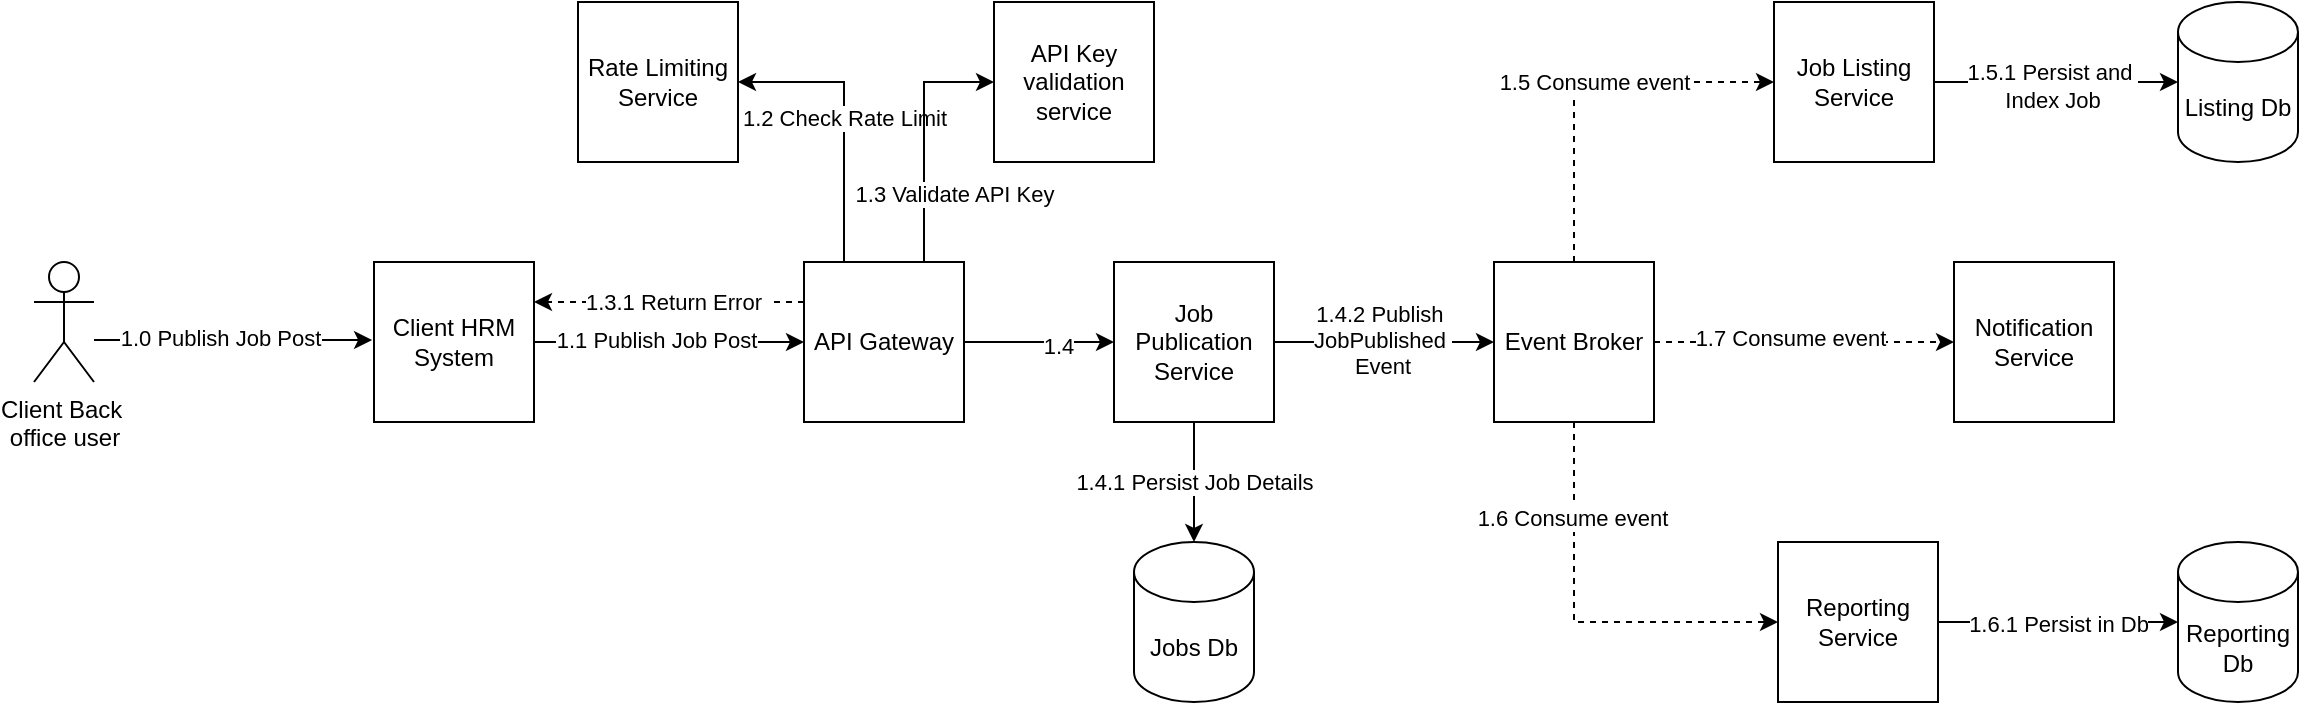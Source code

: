 <mxfile version="24.7.17">
  <diagram name="Page-1" id="phf9DnkRjvYBPiEJwiXr">
    <mxGraphModel dx="1026" dy="650" grid="1" gridSize="10" guides="1" tooltips="1" connect="1" arrows="1" fold="1" page="1" pageScale="1" pageWidth="850" pageHeight="1100" math="0" shadow="0">
      <root>
        <mxCell id="0" />
        <mxCell id="1" parent="0" />
        <mxCell id="8HTdIrDG02oSPZCt0YjX-1" value="Client Back&amp;nbsp;&lt;div&gt;office user&lt;/div&gt;" style="shape=umlActor;verticalLabelPosition=bottom;verticalAlign=top;html=1;outlineConnect=0;" vertex="1" parent="1">
          <mxGeometry x="40" y="140" width="30" height="60" as="geometry" />
        </mxCell>
        <mxCell id="8HTdIrDG02oSPZCt0YjX-8" style="edgeStyle=orthogonalEdgeStyle;rounded=0;orthogonalLoop=1;jettySize=auto;html=1;entryX=0;entryY=0.5;entryDx=0;entryDy=0;" edge="1" parent="1" source="8HTdIrDG02oSPZCt0YjX-2" target="8HTdIrDG02oSPZCt0YjX-7">
          <mxGeometry relative="1" as="geometry" />
        </mxCell>
        <mxCell id="8HTdIrDG02oSPZCt0YjX-9" value="1.1 Publish Job Post" style="edgeLabel;html=1;align=center;verticalAlign=middle;resizable=0;points=[];" vertex="1" connectable="0" parent="8HTdIrDG02oSPZCt0YjX-8">
          <mxGeometry x="-0.418" y="-2" relative="1" as="geometry">
            <mxPoint x="21" y="-3" as="offset" />
          </mxGeometry>
        </mxCell>
        <mxCell id="8HTdIrDG02oSPZCt0YjX-2" value="Client HRM System" style="whiteSpace=wrap;html=1;aspect=fixed;" vertex="1" parent="1">
          <mxGeometry x="210" y="140" width="80" height="80" as="geometry" />
        </mxCell>
        <mxCell id="8HTdIrDG02oSPZCt0YjX-4" style="edgeStyle=orthogonalEdgeStyle;rounded=0;orthogonalLoop=1;jettySize=auto;html=1;entryX=-0.012;entryY=0.375;entryDx=0;entryDy=0;entryPerimeter=0;" edge="1" parent="1">
          <mxGeometry relative="1" as="geometry">
            <mxPoint x="70" y="179" as="sourcePoint" />
            <mxPoint x="209.04" y="179" as="targetPoint" />
          </mxGeometry>
        </mxCell>
        <mxCell id="8HTdIrDG02oSPZCt0YjX-5" value="1.0 Publish Job Post" style="edgeLabel;html=1;align=center;verticalAlign=middle;resizable=0;points=[];" vertex="1" connectable="0" parent="8HTdIrDG02oSPZCt0YjX-4">
          <mxGeometry x="-0.102" y="-1" relative="1" as="geometry">
            <mxPoint y="-2" as="offset" />
          </mxGeometry>
        </mxCell>
        <mxCell id="8HTdIrDG02oSPZCt0YjX-6" value="Rate Limiting Service" style="whiteSpace=wrap;html=1;aspect=fixed;" vertex="1" parent="1">
          <mxGeometry x="312" y="10" width="80" height="80" as="geometry" />
        </mxCell>
        <mxCell id="8HTdIrDG02oSPZCt0YjX-10" value="1.2 Check Rate Limit" style="edgeStyle=orthogonalEdgeStyle;rounded=0;orthogonalLoop=1;jettySize=auto;html=1;entryX=1;entryY=0.5;entryDx=0;entryDy=0;exitX=0.25;exitY=0;exitDx=0;exitDy=0;" edge="1" parent="1" source="8HTdIrDG02oSPZCt0YjX-7" target="8HTdIrDG02oSPZCt0YjX-6">
          <mxGeometry x="0.007" relative="1" as="geometry">
            <mxPoint as="offset" />
          </mxGeometry>
        </mxCell>
        <mxCell id="8HTdIrDG02oSPZCt0YjX-14" style="edgeStyle=orthogonalEdgeStyle;rounded=0;orthogonalLoop=1;jettySize=auto;html=1;entryX=1;entryY=0.25;entryDx=0;entryDy=0;exitX=0;exitY=0.25;exitDx=0;exitDy=0;dashed=1;" edge="1" parent="1" source="8HTdIrDG02oSPZCt0YjX-7" target="8HTdIrDG02oSPZCt0YjX-2">
          <mxGeometry relative="1" as="geometry" />
        </mxCell>
        <mxCell id="8HTdIrDG02oSPZCt0YjX-15" value="1.3.1 Return Error&amp;nbsp;" style="edgeLabel;html=1;align=center;verticalAlign=middle;resizable=0;points=[];" vertex="1" connectable="0" parent="8HTdIrDG02oSPZCt0YjX-14">
          <mxGeometry x="-0.259" y="1" relative="1" as="geometry">
            <mxPoint x="-14" y="-1" as="offset" />
          </mxGeometry>
        </mxCell>
        <mxCell id="8HTdIrDG02oSPZCt0YjX-19" style="edgeStyle=orthogonalEdgeStyle;rounded=0;orthogonalLoop=1;jettySize=auto;html=1;" edge="1" parent="1" source="8HTdIrDG02oSPZCt0YjX-7" target="8HTdIrDG02oSPZCt0YjX-16">
          <mxGeometry relative="1" as="geometry" />
        </mxCell>
        <mxCell id="8HTdIrDG02oSPZCt0YjX-20" value="1.4" style="edgeLabel;html=1;align=center;verticalAlign=middle;resizable=0;points=[];" vertex="1" connectable="0" parent="8HTdIrDG02oSPZCt0YjX-19">
          <mxGeometry x="0.253" y="-2" relative="1" as="geometry">
            <mxPoint as="offset" />
          </mxGeometry>
        </mxCell>
        <mxCell id="8HTdIrDG02oSPZCt0YjX-39" style="edgeStyle=orthogonalEdgeStyle;rounded=0;orthogonalLoop=1;jettySize=auto;html=1;entryX=0;entryY=0.5;entryDx=0;entryDy=0;exitX=0.75;exitY=0;exitDx=0;exitDy=0;" edge="1" parent="1" source="8HTdIrDG02oSPZCt0YjX-7" target="8HTdIrDG02oSPZCt0YjX-11">
          <mxGeometry relative="1" as="geometry" />
        </mxCell>
        <mxCell id="8HTdIrDG02oSPZCt0YjX-40" value="1.3 Validate API Key" style="edgeLabel;html=1;align=center;verticalAlign=middle;resizable=0;points=[];" vertex="1" connectable="0" parent="8HTdIrDG02oSPZCt0YjX-39">
          <mxGeometry x="-0.456" relative="1" as="geometry">
            <mxPoint x="15" as="offset" />
          </mxGeometry>
        </mxCell>
        <mxCell id="8HTdIrDG02oSPZCt0YjX-7" value="API Gateway" style="whiteSpace=wrap;html=1;aspect=fixed;" vertex="1" parent="1">
          <mxGeometry x="425" y="140" width="80" height="80" as="geometry" />
        </mxCell>
        <mxCell id="8HTdIrDG02oSPZCt0YjX-11" value="API Key validation service" style="whiteSpace=wrap;html=1;aspect=fixed;" vertex="1" parent="1">
          <mxGeometry x="520" y="10" width="80" height="80" as="geometry" />
        </mxCell>
        <mxCell id="8HTdIrDG02oSPZCt0YjX-18" value="1.4.1 Persist Job Details" style="edgeStyle=orthogonalEdgeStyle;rounded=0;orthogonalLoop=1;jettySize=auto;html=1;" edge="1" parent="1" source="8HTdIrDG02oSPZCt0YjX-16" target="8HTdIrDG02oSPZCt0YjX-17">
          <mxGeometry relative="1" as="geometry" />
        </mxCell>
        <mxCell id="8HTdIrDG02oSPZCt0YjX-22" style="edgeStyle=orthogonalEdgeStyle;rounded=0;orthogonalLoop=1;jettySize=auto;html=1;entryX=0;entryY=0.5;entryDx=0;entryDy=0;" edge="1" parent="1" source="8HTdIrDG02oSPZCt0YjX-16" target="8HTdIrDG02oSPZCt0YjX-21">
          <mxGeometry relative="1" as="geometry" />
        </mxCell>
        <mxCell id="8HTdIrDG02oSPZCt0YjX-23" value="1.4.2 Publish&amp;nbsp;&lt;div&gt;JobPublished&amp;nbsp;&lt;div&gt;Event&lt;/div&gt;&lt;/div&gt;" style="edgeLabel;html=1;align=center;verticalAlign=middle;resizable=0;points=[];" vertex="1" connectable="0" parent="8HTdIrDG02oSPZCt0YjX-22">
          <mxGeometry x="-0.2" y="1" relative="1" as="geometry">
            <mxPoint x="10" as="offset" />
          </mxGeometry>
        </mxCell>
        <mxCell id="8HTdIrDG02oSPZCt0YjX-16" value="Job Publication Service" style="whiteSpace=wrap;html=1;aspect=fixed;" vertex="1" parent="1">
          <mxGeometry x="580" y="140" width="80" height="80" as="geometry" />
        </mxCell>
        <mxCell id="8HTdIrDG02oSPZCt0YjX-17" value="Jobs Db" style="shape=cylinder3;whiteSpace=wrap;html=1;boundedLbl=1;backgroundOutline=1;size=15;" vertex="1" parent="1">
          <mxGeometry x="590" y="280" width="60" height="80" as="geometry" />
        </mxCell>
        <mxCell id="8HTdIrDG02oSPZCt0YjX-25" value="1.5 Consume event" style="edgeStyle=orthogonalEdgeStyle;rounded=0;orthogonalLoop=1;jettySize=auto;html=1;entryX=0;entryY=0.5;entryDx=0;entryDy=0;exitX=0.5;exitY=0;exitDx=0;exitDy=0;dashed=1;" edge="1" parent="1" source="8HTdIrDG02oSPZCt0YjX-21" target="8HTdIrDG02oSPZCt0YjX-24">
          <mxGeometry x="0.053" relative="1" as="geometry">
            <mxPoint as="offset" />
          </mxGeometry>
        </mxCell>
        <mxCell id="8HTdIrDG02oSPZCt0YjX-32" style="edgeStyle=orthogonalEdgeStyle;rounded=0;orthogonalLoop=1;jettySize=auto;html=1;entryX=0;entryY=0.5;entryDx=0;entryDy=0;exitX=0.5;exitY=1;exitDx=0;exitDy=0;dashed=1;" edge="1" parent="1" source="8HTdIrDG02oSPZCt0YjX-21" target="8HTdIrDG02oSPZCt0YjX-30">
          <mxGeometry relative="1" as="geometry" />
        </mxCell>
        <mxCell id="8HTdIrDG02oSPZCt0YjX-33" value="1.6 Consume event" style="edgeLabel;html=1;align=center;verticalAlign=middle;resizable=0;points=[];" vertex="1" connectable="0" parent="8HTdIrDG02oSPZCt0YjX-32">
          <mxGeometry x="-0.525" y="-1" relative="1" as="geometry">
            <mxPoint as="offset" />
          </mxGeometry>
        </mxCell>
        <mxCell id="8HTdIrDG02oSPZCt0YjX-37" style="edgeStyle=orthogonalEdgeStyle;rounded=0;orthogonalLoop=1;jettySize=auto;html=1;entryX=0;entryY=0.5;entryDx=0;entryDy=0;dashed=1;" edge="1" parent="1" source="8HTdIrDG02oSPZCt0YjX-21" target="8HTdIrDG02oSPZCt0YjX-36">
          <mxGeometry relative="1" as="geometry" />
        </mxCell>
        <mxCell id="8HTdIrDG02oSPZCt0YjX-38" value="1.7 Consume event" style="edgeLabel;html=1;align=center;verticalAlign=middle;resizable=0;points=[];" vertex="1" connectable="0" parent="8HTdIrDG02oSPZCt0YjX-37">
          <mxGeometry x="-0.54" y="3" relative="1" as="geometry">
            <mxPoint x="33" y="1" as="offset" />
          </mxGeometry>
        </mxCell>
        <mxCell id="8HTdIrDG02oSPZCt0YjX-21" value="Event Broker" style="whiteSpace=wrap;html=1;aspect=fixed;" vertex="1" parent="1">
          <mxGeometry x="770" y="140" width="80" height="80" as="geometry" />
        </mxCell>
        <mxCell id="8HTdIrDG02oSPZCt0YjX-24" value="Job Listing Service" style="whiteSpace=wrap;html=1;aspect=fixed;" vertex="1" parent="1">
          <mxGeometry x="910" y="10" width="80" height="80" as="geometry" />
        </mxCell>
        <mxCell id="8HTdIrDG02oSPZCt0YjX-26" value="Listing Db" style="shape=cylinder3;whiteSpace=wrap;html=1;boundedLbl=1;backgroundOutline=1;size=15;" vertex="1" parent="1">
          <mxGeometry x="1112" y="10" width="60" height="80" as="geometry" />
        </mxCell>
        <mxCell id="8HTdIrDG02oSPZCt0YjX-27" style="edgeStyle=orthogonalEdgeStyle;rounded=0;orthogonalLoop=1;jettySize=auto;html=1;entryX=0;entryY=0.5;entryDx=0;entryDy=0;entryPerimeter=0;" edge="1" parent="1" source="8HTdIrDG02oSPZCt0YjX-24" target="8HTdIrDG02oSPZCt0YjX-26">
          <mxGeometry relative="1" as="geometry" />
        </mxCell>
        <mxCell id="8HTdIrDG02oSPZCt0YjX-28" value="1.5.1 Persist and&amp;nbsp;&lt;div&gt;Index Job&lt;/div&gt;" style="edgeLabel;html=1;align=center;verticalAlign=middle;resizable=0;points=[];" vertex="1" connectable="0" parent="8HTdIrDG02oSPZCt0YjX-27">
          <mxGeometry x="-0.482" y="-2" relative="1" as="geometry">
            <mxPoint x="27" as="offset" />
          </mxGeometry>
        </mxCell>
        <mxCell id="8HTdIrDG02oSPZCt0YjX-29" value="Reporting Db" style="shape=cylinder3;whiteSpace=wrap;html=1;boundedLbl=1;backgroundOutline=1;size=15;" vertex="1" parent="1">
          <mxGeometry x="1112" y="280" width="60" height="80" as="geometry" />
        </mxCell>
        <mxCell id="8HTdIrDG02oSPZCt0YjX-30" value="Reporting Service" style="whiteSpace=wrap;html=1;aspect=fixed;" vertex="1" parent="1">
          <mxGeometry x="912" y="280" width="80" height="80" as="geometry" />
        </mxCell>
        <mxCell id="8HTdIrDG02oSPZCt0YjX-34" style="edgeStyle=orthogonalEdgeStyle;rounded=0;orthogonalLoop=1;jettySize=auto;html=1;entryX=0;entryY=0.5;entryDx=0;entryDy=0;entryPerimeter=0;" edge="1" parent="1" source="8HTdIrDG02oSPZCt0YjX-30" target="8HTdIrDG02oSPZCt0YjX-29">
          <mxGeometry relative="1" as="geometry" />
        </mxCell>
        <mxCell id="8HTdIrDG02oSPZCt0YjX-35" value="1.6.1 Persist in Db" style="edgeLabel;html=1;align=center;verticalAlign=middle;resizable=0;points=[];" vertex="1" connectable="0" parent="8HTdIrDG02oSPZCt0YjX-34">
          <mxGeometry x="-0.008" y="-1" relative="1" as="geometry">
            <mxPoint as="offset" />
          </mxGeometry>
        </mxCell>
        <mxCell id="8HTdIrDG02oSPZCt0YjX-36" value="Notification Service" style="whiteSpace=wrap;html=1;aspect=fixed;" vertex="1" parent="1">
          <mxGeometry x="1000" y="140" width="80" height="80" as="geometry" />
        </mxCell>
      </root>
    </mxGraphModel>
  </diagram>
</mxfile>
